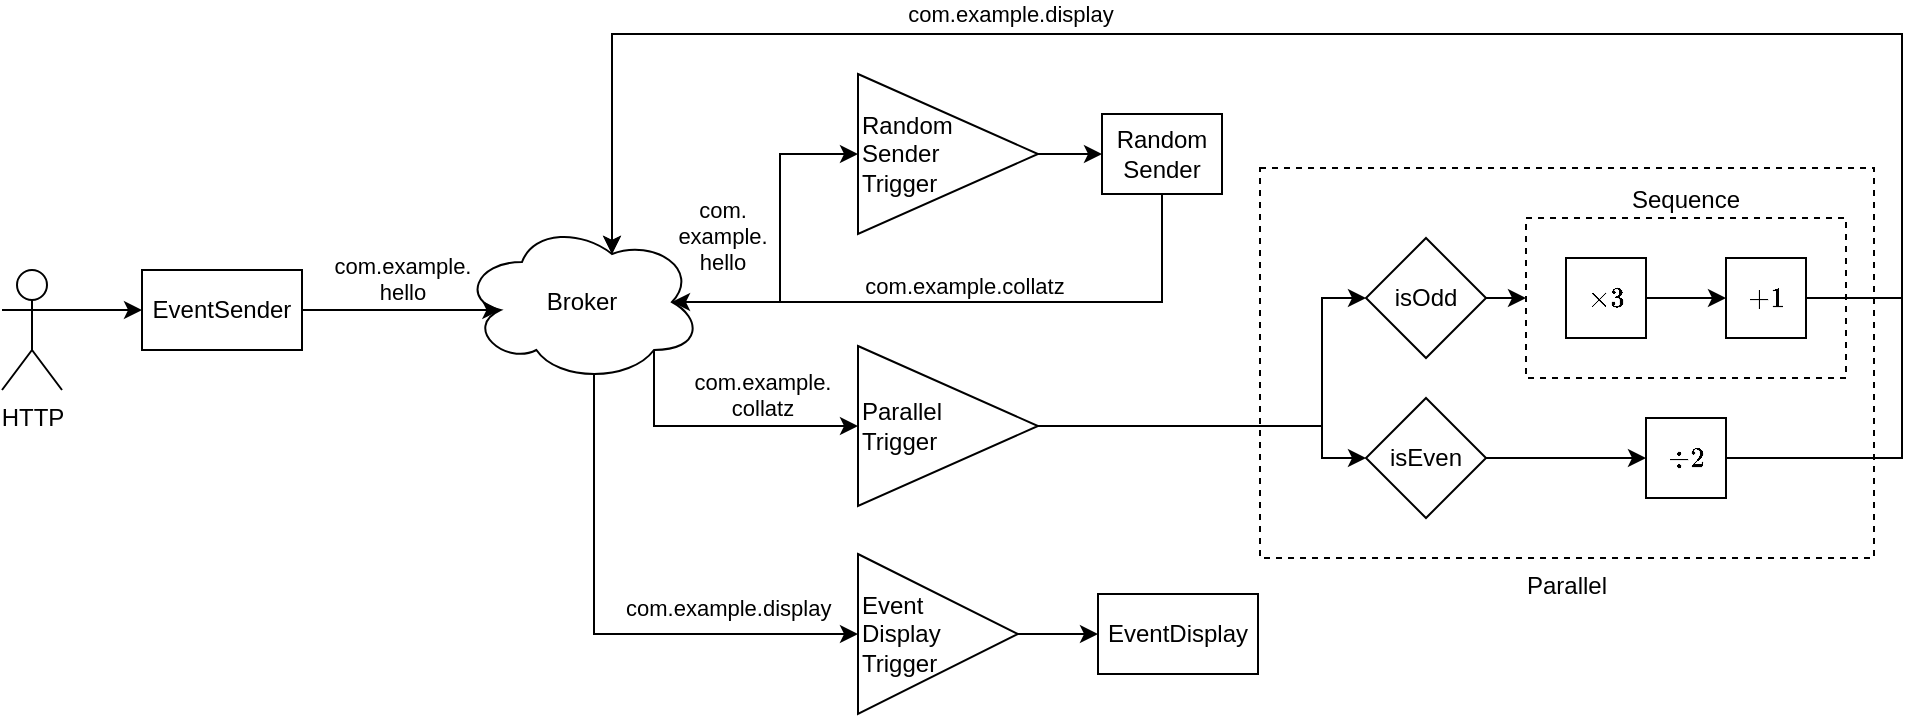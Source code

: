 <mxfile version="23.1.5" type="device">
  <diagram name="Page-1" id="X86dHLCzzZz9ufBP1fsp">
    <mxGraphModel dx="1196" dy="789" grid="1" gridSize="10" guides="1" tooltips="1" connect="1" arrows="1" fold="1" page="1" pageScale="1" pageWidth="1100" pageHeight="850" math="1" shadow="0">
      <root>
        <mxCell id="0" />
        <mxCell id="1" parent="0" />
        <mxCell id="XGGchHkS5vvEEZZLf6T3-25" value="Parallel" style="rounded=0;whiteSpace=wrap;html=1;fillColor=none;dashed=1;labelPosition=center;verticalLabelPosition=bottom;align=center;verticalAlign=top;movable=1;resizable=1;rotatable=1;deletable=1;editable=1;locked=0;connectable=1;" parent="1" vertex="1">
          <mxGeometry x="709" y="367" width="307" height="195" as="geometry" />
        </mxCell>
        <mxCell id="M77h6aPgZ2FkDowmfAF2-11" value="Sequence" style="rounded=0;whiteSpace=wrap;html=1;fillColor=none;dashed=1;labelPosition=center;verticalLabelPosition=top;align=center;verticalAlign=bottom;" parent="1" vertex="1">
          <mxGeometry x="842" y="392" width="160" height="80" as="geometry" />
        </mxCell>
        <mxCell id="M77h6aPgZ2FkDowmfAF2-1" value="EventSender" style="rounded=0;whiteSpace=wrap;html=1;" parent="1" vertex="1">
          <mxGeometry x="150" y="418" width="80" height="40" as="geometry" />
        </mxCell>
        <mxCell id="M77h6aPgZ2FkDowmfAF2-10" style="edgeStyle=orthogonalEdgeStyle;rounded=0;orthogonalLoop=1;jettySize=auto;html=1;exitX=1;exitY=0.5;exitDx=0;exitDy=0;entryX=0;entryY=0.5;entryDx=0;entryDy=0;" parent="1" source="M77h6aPgZ2FkDowmfAF2-2" target="M77h6aPgZ2FkDowmfAF2-9" edge="1">
          <mxGeometry relative="1" as="geometry" />
        </mxCell>
        <mxCell id="M77h6aPgZ2FkDowmfAF2-2" value="$$\times 3$$" style="rounded=0;whiteSpace=wrap;html=1;" parent="1" vertex="1">
          <mxGeometry x="862" y="412" width="40" height="40" as="geometry" />
        </mxCell>
        <mxCell id="M77h6aPgZ2FkDowmfAF2-3" value="EventDisplay" style="rounded=0;whiteSpace=wrap;html=1;" parent="1" vertex="1">
          <mxGeometry x="628" y="580" width="80" height="40" as="geometry" />
        </mxCell>
        <mxCell id="M77h6aPgZ2FkDowmfAF2-6" value="$$\div 2$$" style="rounded=0;whiteSpace=wrap;html=1;" parent="1" vertex="1">
          <mxGeometry x="902" y="492" width="40" height="40" as="geometry" />
        </mxCell>
        <mxCell id="M77h6aPgZ2FkDowmfAF2-9" value="$$+1$$" style="rounded=0;whiteSpace=wrap;html=1;" parent="1" vertex="1">
          <mxGeometry x="942" y="412" width="40" height="40" as="geometry" />
        </mxCell>
        <mxCell id="M77h6aPgZ2FkDowmfAF2-27" style="edgeStyle=orthogonalEdgeStyle;rounded=0;orthogonalLoop=1;jettySize=auto;html=1;exitX=1;exitY=0.5;exitDx=0;exitDy=0;entryX=0;entryY=0.5;entryDx=0;entryDy=0;" parent="1" source="M77h6aPgZ2FkDowmfAF2-22" target="M77h6aPgZ2FkDowmfAF2-11" edge="1">
          <mxGeometry relative="1" as="geometry" />
        </mxCell>
        <mxCell id="M77h6aPgZ2FkDowmfAF2-22" value="isOdd" style="rhombus;whiteSpace=wrap;html=1;" parent="1" vertex="1">
          <mxGeometry x="762" y="402" width="60" height="60" as="geometry" />
        </mxCell>
        <mxCell id="M77h6aPgZ2FkDowmfAF2-28" style="edgeStyle=orthogonalEdgeStyle;rounded=0;orthogonalLoop=1;jettySize=auto;html=1;exitX=1;exitY=0.5;exitDx=0;exitDy=0;entryX=0;entryY=0.5;entryDx=0;entryDy=0;" parent="1" source="M77h6aPgZ2FkDowmfAF2-23" target="M77h6aPgZ2FkDowmfAF2-6" edge="1">
          <mxGeometry relative="1" as="geometry" />
        </mxCell>
        <mxCell id="M77h6aPgZ2FkDowmfAF2-23" value="isEven" style="rhombus;whiteSpace=wrap;html=1;" parent="1" vertex="1">
          <mxGeometry x="762" y="482" width="60" height="60" as="geometry" />
        </mxCell>
        <mxCell id="XGGchHkS5vvEEZZLf6T3-9" style="edgeStyle=orthogonalEdgeStyle;rounded=0;orthogonalLoop=1;jettySize=auto;html=1;exitX=1;exitY=0.333;exitDx=0;exitDy=0;exitPerimeter=0;entryX=0;entryY=0.5;entryDx=0;entryDy=0;" parent="1" source="XGGchHkS5vvEEZZLf6T3-2" target="M77h6aPgZ2FkDowmfAF2-1" edge="1">
          <mxGeometry relative="1" as="geometry" />
        </mxCell>
        <mxCell id="XGGchHkS5vvEEZZLf6T3-2" value="HTTP" style="shape=umlActor;verticalLabelPosition=bottom;verticalAlign=top;html=1;outlineConnect=0;" parent="1" vertex="1">
          <mxGeometry x="80" y="418" width="30" height="60" as="geometry" />
        </mxCell>
        <mxCell id="D1tQHI_z5UcstqUHG7yT-10" style="edgeStyle=orthogonalEdgeStyle;rounded=0;orthogonalLoop=1;jettySize=auto;html=1;exitX=0.875;exitY=0.5;exitDx=0;exitDy=0;exitPerimeter=0;entryX=0;entryY=0.5;entryDx=0;entryDy=0;" edge="1" parent="1" source="XGGchHkS5vvEEZZLf6T3-7" target="D1tQHI_z5UcstqUHG7yT-4">
          <mxGeometry relative="1" as="geometry" />
        </mxCell>
        <mxCell id="D1tQHI_z5UcstqUHG7yT-19" value="com.&lt;br&gt;example.&lt;br style=&quot;border-color: var(--border-color);&quot;&gt;hello" style="edgeLabel;html=1;align=center;verticalAlign=middle;resizable=0;points=[];labelBackgroundColor=none;labelPosition=left;verticalLabelPosition=middle;" vertex="1" connectable="0" parent="D1tQHI_z5UcstqUHG7yT-10">
          <mxGeometry x="-0.129" y="2" relative="1" as="geometry">
            <mxPoint x="-27" y="-15" as="offset" />
          </mxGeometry>
        </mxCell>
        <mxCell id="D1tQHI_z5UcstqUHG7yT-18" style="edgeStyle=orthogonalEdgeStyle;rounded=0;orthogonalLoop=1;jettySize=auto;html=1;exitX=0.55;exitY=0.95;exitDx=0;exitDy=0;exitPerimeter=0;entryX=0;entryY=0.5;entryDx=0;entryDy=0;" edge="1" parent="1" source="XGGchHkS5vvEEZZLf6T3-7" target="XGGchHkS5vvEEZZLf6T3-26">
          <mxGeometry relative="1" as="geometry">
            <Array as="points">
              <mxPoint x="376" y="600" />
            </Array>
          </mxGeometry>
        </mxCell>
        <mxCell id="D1tQHI_z5UcstqUHG7yT-20" value="com.example.display" style="edgeLabel;html=1;align=left;verticalAlign=bottom;resizable=0;points=[];labelPosition=right;verticalLabelPosition=top;labelBackgroundColor=none;" vertex="1" connectable="0" parent="D1tQHI_z5UcstqUHG7yT-18">
          <mxGeometry x="0.198" y="5" relative="1" as="geometry">
            <mxPoint x="-13" as="offset" />
          </mxGeometry>
        </mxCell>
        <mxCell id="D1tQHI_z5UcstqUHG7yT-28" value="&lt;span style=&quot;color: rgb(0, 0, 0); font-family: Helvetica; font-size: 11px; font-style: normal; font-variant-ligatures: normal; font-variant-caps: normal; font-weight: 400; letter-spacing: normal; orphans: 2; text-align: center; text-indent: 0px; text-transform: none; widows: 2; word-spacing: 0px; -webkit-text-stroke-width: 0px; text-decoration-thickness: initial; text-decoration-style: initial; text-decoration-color: initial; float: none; display: inline !important;&quot;&gt;com.example.&lt;br&gt;collatz&lt;/span&gt;" style="edgeStyle=orthogonalEdgeStyle;rounded=0;orthogonalLoop=1;jettySize=auto;html=1;exitX=0.8;exitY=0.8;exitDx=0;exitDy=0;exitPerimeter=0;entryX=0;entryY=0.5;entryDx=0;entryDy=0;labelBackgroundColor=none;labelPosition=center;verticalLabelPosition=top;align=center;verticalAlign=bottom;" edge="1" parent="1" source="XGGchHkS5vvEEZZLf6T3-7" target="D1tQHI_z5UcstqUHG7yT-26">
          <mxGeometry x="0.314" relative="1" as="geometry">
            <Array as="points">
              <mxPoint x="406" y="496" />
            </Array>
            <mxPoint as="offset" />
          </mxGeometry>
        </mxCell>
        <mxCell id="XGGchHkS5vvEEZZLf6T3-7" value="Broker" style="ellipse;shape=cloud;whiteSpace=wrap;html=1;" parent="1" vertex="1">
          <mxGeometry x="310" y="394" width="120" height="80" as="geometry" />
        </mxCell>
        <mxCell id="XGGchHkS5vvEEZZLf6T3-18" value="com.example.&lt;br&gt;hello" style="edgeStyle=orthogonalEdgeStyle;rounded=0;orthogonalLoop=1;jettySize=auto;html=1;exitX=1;exitY=0.5;exitDx=0;exitDy=0;entryX=0.16;entryY=0.55;entryDx=0;entryDy=0;entryPerimeter=0;labelPosition=center;verticalLabelPosition=top;align=center;verticalAlign=bottom;fontColor=default;labelBackgroundColor=none;" parent="1" source="M77h6aPgZ2FkDowmfAF2-1" target="XGGchHkS5vvEEZZLf6T3-7" edge="1">
          <mxGeometry relative="1" as="geometry" />
        </mxCell>
        <mxCell id="XGGchHkS5vvEEZZLf6T3-30" style="edgeStyle=orthogonalEdgeStyle;rounded=0;orthogonalLoop=1;jettySize=auto;html=1;exitX=1;exitY=0.5;exitDx=0;exitDy=0;" parent="1" source="XGGchHkS5vvEEZZLf6T3-26" target="M77h6aPgZ2FkDowmfAF2-3" edge="1">
          <mxGeometry relative="1" as="geometry" />
        </mxCell>
        <mxCell id="XGGchHkS5vvEEZZLf6T3-26" value="Event&lt;br&gt;Display&lt;br&gt;Trigger" style="triangle;whiteSpace=wrap;html=1;rotation=0;align=left;" parent="1" vertex="1">
          <mxGeometry x="508" y="560" width="80" height="80" as="geometry" />
        </mxCell>
        <mxCell id="D1tQHI_z5UcstqUHG7yT-15" style="edgeStyle=orthogonalEdgeStyle;rounded=0;orthogonalLoop=1;jettySize=auto;html=1;exitX=1;exitY=0.5;exitDx=0;exitDy=0;entryX=0;entryY=0.5;entryDx=0;entryDy=0;" edge="1" parent="1" source="D1tQHI_z5UcstqUHG7yT-4" target="D1tQHI_z5UcstqUHG7yT-14">
          <mxGeometry relative="1" as="geometry" />
        </mxCell>
        <mxCell id="D1tQHI_z5UcstqUHG7yT-4" value="Random&lt;br&gt;Sender&lt;br&gt;Trigger" style="triangle;whiteSpace=wrap;html=1;rotation=0;align=left;" vertex="1" parent="1">
          <mxGeometry x="508" y="320" width="90" height="80" as="geometry" />
        </mxCell>
        <mxCell id="D1tQHI_z5UcstqUHG7yT-11" style="edgeStyle=orthogonalEdgeStyle;rounded=0;orthogonalLoop=1;jettySize=auto;html=1;exitX=1;exitY=0.5;exitDx=0;exitDy=0;entryX=0.625;entryY=0.2;entryDx=0;entryDy=0;entryPerimeter=0;" edge="1" parent="1" source="M77h6aPgZ2FkDowmfAF2-9" target="XGGchHkS5vvEEZZLf6T3-7">
          <mxGeometry relative="1" as="geometry">
            <Array as="points">
              <mxPoint x="1030" y="432" />
              <mxPoint x="1030" y="300" />
              <mxPoint x="385" y="300" />
            </Array>
          </mxGeometry>
        </mxCell>
        <mxCell id="D1tQHI_z5UcstqUHG7yT-12" style="edgeStyle=orthogonalEdgeStyle;rounded=0;orthogonalLoop=1;jettySize=auto;html=1;exitX=1;exitY=0.5;exitDx=0;exitDy=0;entryX=0.625;entryY=0.2;entryDx=0;entryDy=0;entryPerimeter=0;" edge="1" parent="1" source="M77h6aPgZ2FkDowmfAF2-6" target="XGGchHkS5vvEEZZLf6T3-7">
          <mxGeometry relative="1" as="geometry">
            <Array as="points">
              <mxPoint x="1030" y="512" />
              <mxPoint x="1030" y="300" />
              <mxPoint x="385" y="300" />
            </Array>
          </mxGeometry>
        </mxCell>
        <mxCell id="D1tQHI_z5UcstqUHG7yT-21" value="com.example.display" style="edgeLabel;html=1;align=center;verticalAlign=bottom;resizable=0;points=[];labelBackgroundColor=none;labelPosition=center;verticalLabelPosition=top;" vertex="1" connectable="0" parent="D1tQHI_z5UcstqUHG7yT-12">
          <mxGeometry x="0.414" y="-1" relative="1" as="geometry">
            <mxPoint y="-1" as="offset" />
          </mxGeometry>
        </mxCell>
        <mxCell id="D1tQHI_z5UcstqUHG7yT-14" value="Random&lt;br&gt;Sender" style="rounded=0;whiteSpace=wrap;html=1;" vertex="1" parent="1">
          <mxGeometry x="630" y="340" width="60" height="40" as="geometry" />
        </mxCell>
        <mxCell id="D1tQHI_z5UcstqUHG7yT-22" style="edgeStyle=orthogonalEdgeStyle;rounded=0;orthogonalLoop=1;jettySize=auto;html=1;exitX=0.5;exitY=1;exitDx=0;exitDy=0;entryX=0.875;entryY=0.5;entryDx=0;entryDy=0;entryPerimeter=0;" edge="1" parent="1" source="D1tQHI_z5UcstqUHG7yT-14" target="XGGchHkS5vvEEZZLf6T3-7">
          <mxGeometry relative="1" as="geometry">
            <Array as="points">
              <mxPoint x="660" y="434" />
            </Array>
          </mxGeometry>
        </mxCell>
        <mxCell id="D1tQHI_z5UcstqUHG7yT-23" value="com.example.collatz" style="edgeLabel;html=1;align=center;verticalAlign=bottom;resizable=0;points=[];labelPosition=center;verticalLabelPosition=top;labelBackgroundColor=none;" vertex="1" connectable="0" parent="D1tQHI_z5UcstqUHG7yT-22">
          <mxGeometry x="0.115" y="4" relative="1" as="geometry">
            <mxPoint x="13" y="-4" as="offset" />
          </mxGeometry>
        </mxCell>
        <mxCell id="D1tQHI_z5UcstqUHG7yT-31" style="edgeStyle=orthogonalEdgeStyle;rounded=0;orthogonalLoop=1;jettySize=auto;html=1;exitX=1;exitY=0.5;exitDx=0;exitDy=0;entryX=0;entryY=0.5;entryDx=0;entryDy=0;" edge="1" parent="1" source="D1tQHI_z5UcstqUHG7yT-26" target="M77h6aPgZ2FkDowmfAF2-22">
          <mxGeometry relative="1" as="geometry">
            <Array as="points">
              <mxPoint x="740" y="496" />
              <mxPoint x="740" y="432" />
            </Array>
          </mxGeometry>
        </mxCell>
        <mxCell id="D1tQHI_z5UcstqUHG7yT-32" style="edgeStyle=orthogonalEdgeStyle;rounded=0;orthogonalLoop=1;jettySize=auto;html=1;exitX=1;exitY=0.5;exitDx=0;exitDy=0;entryX=0;entryY=0.5;entryDx=0;entryDy=0;" edge="1" parent="1" source="D1tQHI_z5UcstqUHG7yT-26" target="M77h6aPgZ2FkDowmfAF2-23">
          <mxGeometry relative="1" as="geometry">
            <Array as="points">
              <mxPoint x="740" y="496" />
              <mxPoint x="740" y="512" />
            </Array>
          </mxGeometry>
        </mxCell>
        <mxCell id="D1tQHI_z5UcstqUHG7yT-26" value="Parallel&lt;br&gt;Trigger" style="triangle;whiteSpace=wrap;html=1;rotation=0;align=left;" vertex="1" parent="1">
          <mxGeometry x="508" y="456" width="90" height="80" as="geometry" />
        </mxCell>
      </root>
    </mxGraphModel>
  </diagram>
</mxfile>
